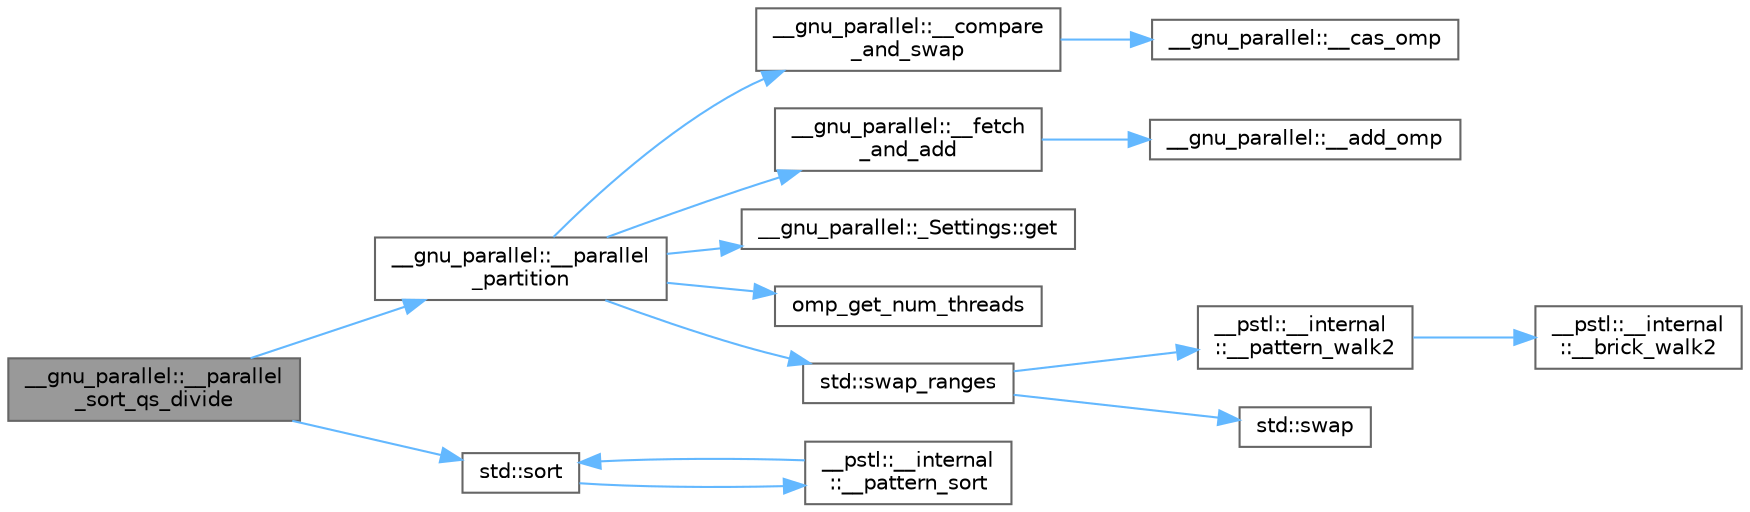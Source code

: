 digraph "__gnu_parallel::__parallel_sort_qs_divide"
{
 // LATEX_PDF_SIZE
  bgcolor="transparent";
  edge [fontname=Helvetica,fontsize=10,labelfontname=Helvetica,labelfontsize=10];
  node [fontname=Helvetica,fontsize=10,shape=box,height=0.2,width=0.4];
  rankdir="LR";
  Node1 [id="Node000001",label="__gnu_parallel::__parallel\l_sort_qs_divide",height=0.2,width=0.4,color="gray40", fillcolor="grey60", style="filled", fontcolor="black",tooltip="Unbalanced quicksort divide step."];
  Node1 -> Node2 [id="edge1_Node000001_Node000002",color="steelblue1",style="solid",tooltip=" "];
  Node2 [id="Node000002",label="__gnu_parallel::__parallel\l_partition",height=0.2,width=0.4,color="grey40", fillcolor="white", style="filled",URL="$namespace____gnu__parallel.html#ac870af1d69405f2f53cd7a96e1d92348",tooltip="Parallel implementation of std::partition."];
  Node2 -> Node3 [id="edge2_Node000002_Node000003",color="steelblue1",style="solid",tooltip=" "];
  Node3 [id="Node000003",label="__gnu_parallel::__compare\l_and_swap",height=0.2,width=0.4,color="grey40", fillcolor="white", style="filled",URL="$namespace____gnu__parallel.html#accd4441e0f846fee44966195a91e9e68",tooltip="Compare-and-swap."];
  Node3 -> Node4 [id="edge3_Node000003_Node000004",color="steelblue1",style="solid",tooltip=" "];
  Node4 [id="Node000004",label="__gnu_parallel::__cas_omp",height=0.2,width=0.4,color="grey40", fillcolor="white", style="filled",URL="$namespace____gnu__parallel.html#a9209142c30164030551903748dd4206a",tooltip=" "];
  Node2 -> Node5 [id="edge4_Node000002_Node000005",color="steelblue1",style="solid",tooltip=" "];
  Node5 [id="Node000005",label="__gnu_parallel::__fetch\l_and_add",height=0.2,width=0.4,color="grey40", fillcolor="white", style="filled",URL="$namespace____gnu__parallel.html#a56a5a84c8a6049cd3cc83968c6eae088",tooltip="Add a value to a variable, atomically."];
  Node5 -> Node6 [id="edge5_Node000005_Node000006",color="steelblue1",style="solid",tooltip=" "];
  Node6 [id="Node000006",label="__gnu_parallel::__add_omp",height=0.2,width=0.4,color="grey40", fillcolor="white", style="filled",URL="$namespace____gnu__parallel.html#a4096ee6025f5c32e1524971c2eae0407",tooltip=" "];
  Node2 -> Node7 [id="edge6_Node000002_Node000007",color="steelblue1",style="solid",tooltip=" "];
  Node7 [id="Node000007",label="__gnu_parallel::_Settings::get",height=0.2,width=0.4,color="grey40", fillcolor="white", style="filled",URL="$struct____gnu__parallel_1_1___settings.html#adf11d9453707f1145a9e221ab7630bd3",tooltip="Get the global settings."];
  Node2 -> Node8 [id="edge7_Node000002_Node000008",color="steelblue1",style="solid",tooltip=" "];
  Node8 [id="Node000008",label="omp_get_num_threads",height=0.2,width=0.4,color="grey40", fillcolor="white", style="filled",URL="$_classes_2lib_2include_2omp_8h.html#ac42ead04531fd33507e3d3a6f648b200",tooltip=" "];
  Node2 -> Node9 [id="edge8_Node000002_Node000009",color="steelblue1",style="solid",tooltip=" "];
  Node9 [id="Node000009",label="std::swap_ranges",height=0.2,width=0.4,color="grey40", fillcolor="white", style="filled",URL="$namespacestd.html#ab5c0ba367019a22e04563f7ecbf2f200",tooltip=" "];
  Node9 -> Node10 [id="edge9_Node000009_Node000010",color="steelblue1",style="solid",tooltip=" "];
  Node10 [id="Node000010",label="__pstl::__internal\l::__pattern_walk2",height=0.2,width=0.4,color="grey40", fillcolor="white", style="filled",URL="$namespace____pstl_1_1____internal.html#a70065033fe2904641ef4cceafc92c7a0",tooltip=" "];
  Node10 -> Node11 [id="edge10_Node000010_Node000011",color="steelblue1",style="solid",tooltip=" "];
  Node11 [id="Node000011",label="__pstl::__internal\l::__brick_walk2",height=0.2,width=0.4,color="grey40", fillcolor="white", style="filled",URL="$namespace____pstl_1_1____internal.html#a64612fede4b3b107931bb84c68e45e70",tooltip=" "];
  Node9 -> Node12 [id="edge11_Node000009_Node000012",color="steelblue1",style="solid",tooltip=" "];
  Node12 [id="Node000012",label="std::swap",height=0.2,width=0.4,color="grey40", fillcolor="white", style="filled",URL="$namespacestd.html#a3ece115a1c8ed9020a20f1d0b70efda8",tooltip="exchanges the values of two JSON objects"];
  Node1 -> Node13 [id="edge12_Node000001_Node000013",color="steelblue1",style="solid",tooltip=" "];
  Node13 [id="Node000013",label="std::sort",height=0.2,width=0.4,color="grey40", fillcolor="white", style="filled",URL="$namespacestd.html#a73a397864aa701b5bd48fae555f4f935",tooltip=" "];
  Node13 -> Node14 [id="edge13_Node000013_Node000014",color="steelblue1",style="solid",tooltip=" "];
  Node14 [id="Node000014",label="__pstl::__internal\l::__pattern_sort",height=0.2,width=0.4,color="grey40", fillcolor="white", style="filled",URL="$namespace____pstl_1_1____internal.html#a5ccc13fdf58da10d6d45be7770ad0a4c",tooltip=" "];
  Node14 -> Node13 [id="edge14_Node000014_Node000013",color="steelblue1",style="solid",tooltip=" "];
}
